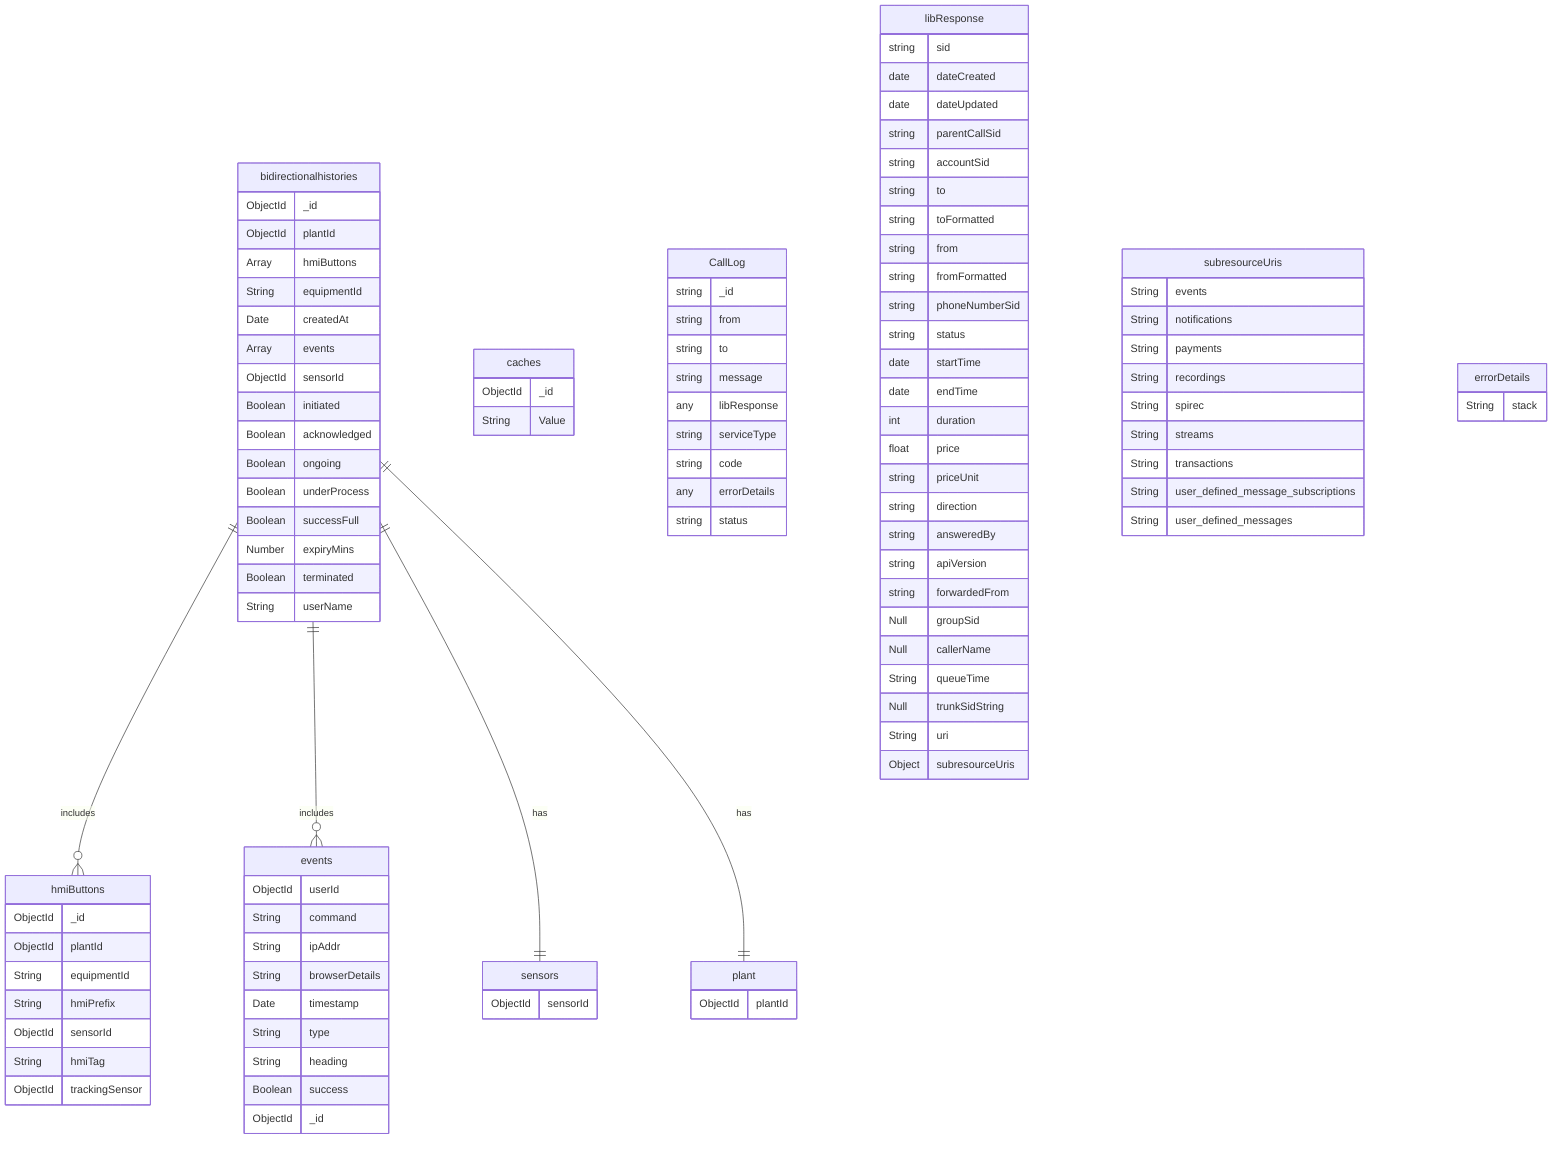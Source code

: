 erDiagram
bidirectionalhistories {
    ObjectId _id
    ObjectId plantId
    Array hmiButtons
    String equipmentId
    Date createdAt
    Array events
    ObjectId sensorId
    Boolean initiated
    Boolean acknowledged
    Boolean ongoing
    Boolean underProcess
    Boolean successFull
    Number expiryMins
    Boolean terminated
    String userName
  }
  sensors{
    ObjectId sensorId
  }
  plant{
    ObjectId plantId
  }
  
  hmiButtons {
    ObjectId _id
    ObjectId plantId
    String equipmentId
    String hmiPrefix
    ObjectId sensorId
    String hmiTag
    ObjectId trackingSensor
  }

  events {
    ObjectId userId
    String command
    String ipAddr
    String browserDetails
    Date timestamp
    String type
    String heading
    Boolean success
    ObjectId _id
  }


bidirectionalhistories||--o{hmiButtons:includes
bidirectionalhistories||--o{events:includes
bidirectionalhistories||--||sensors:has
bidirectionalhistories||--||plant:has

caches{
    ObjectId _id
    String Value
}

  CallLog {
        string _id
        string from
        string to
        string message
        any libResponse
        string serviceType
        string code
        any errorDetails
        string status

    }
    libResponse{
         string sid
        date dateCreated
        date dateUpdated
        string parentCallSid
        string accountSid
        string to
        string toFormatted
        string from
        string fromFormatted
        string phoneNumberSid
        string status
        date startTime
        date endTime
        int duration
        float price
        string priceUnit
        string direction
        string answeredBy
        string apiVersion
        string forwardedFrom
        Null groupSid
        Null callerName
        String queueTime
        Null trunkSidString
        String uri
        Object subresourceUris
    }
    subresourceUris{
        String events
        String notifications
        String payments
        String recordings
        String spirec
        String streams
        String transactions
        String user_defined_message_subscriptions
        String user_defined_messages
    }

    errorDetails{
        String stack
    }